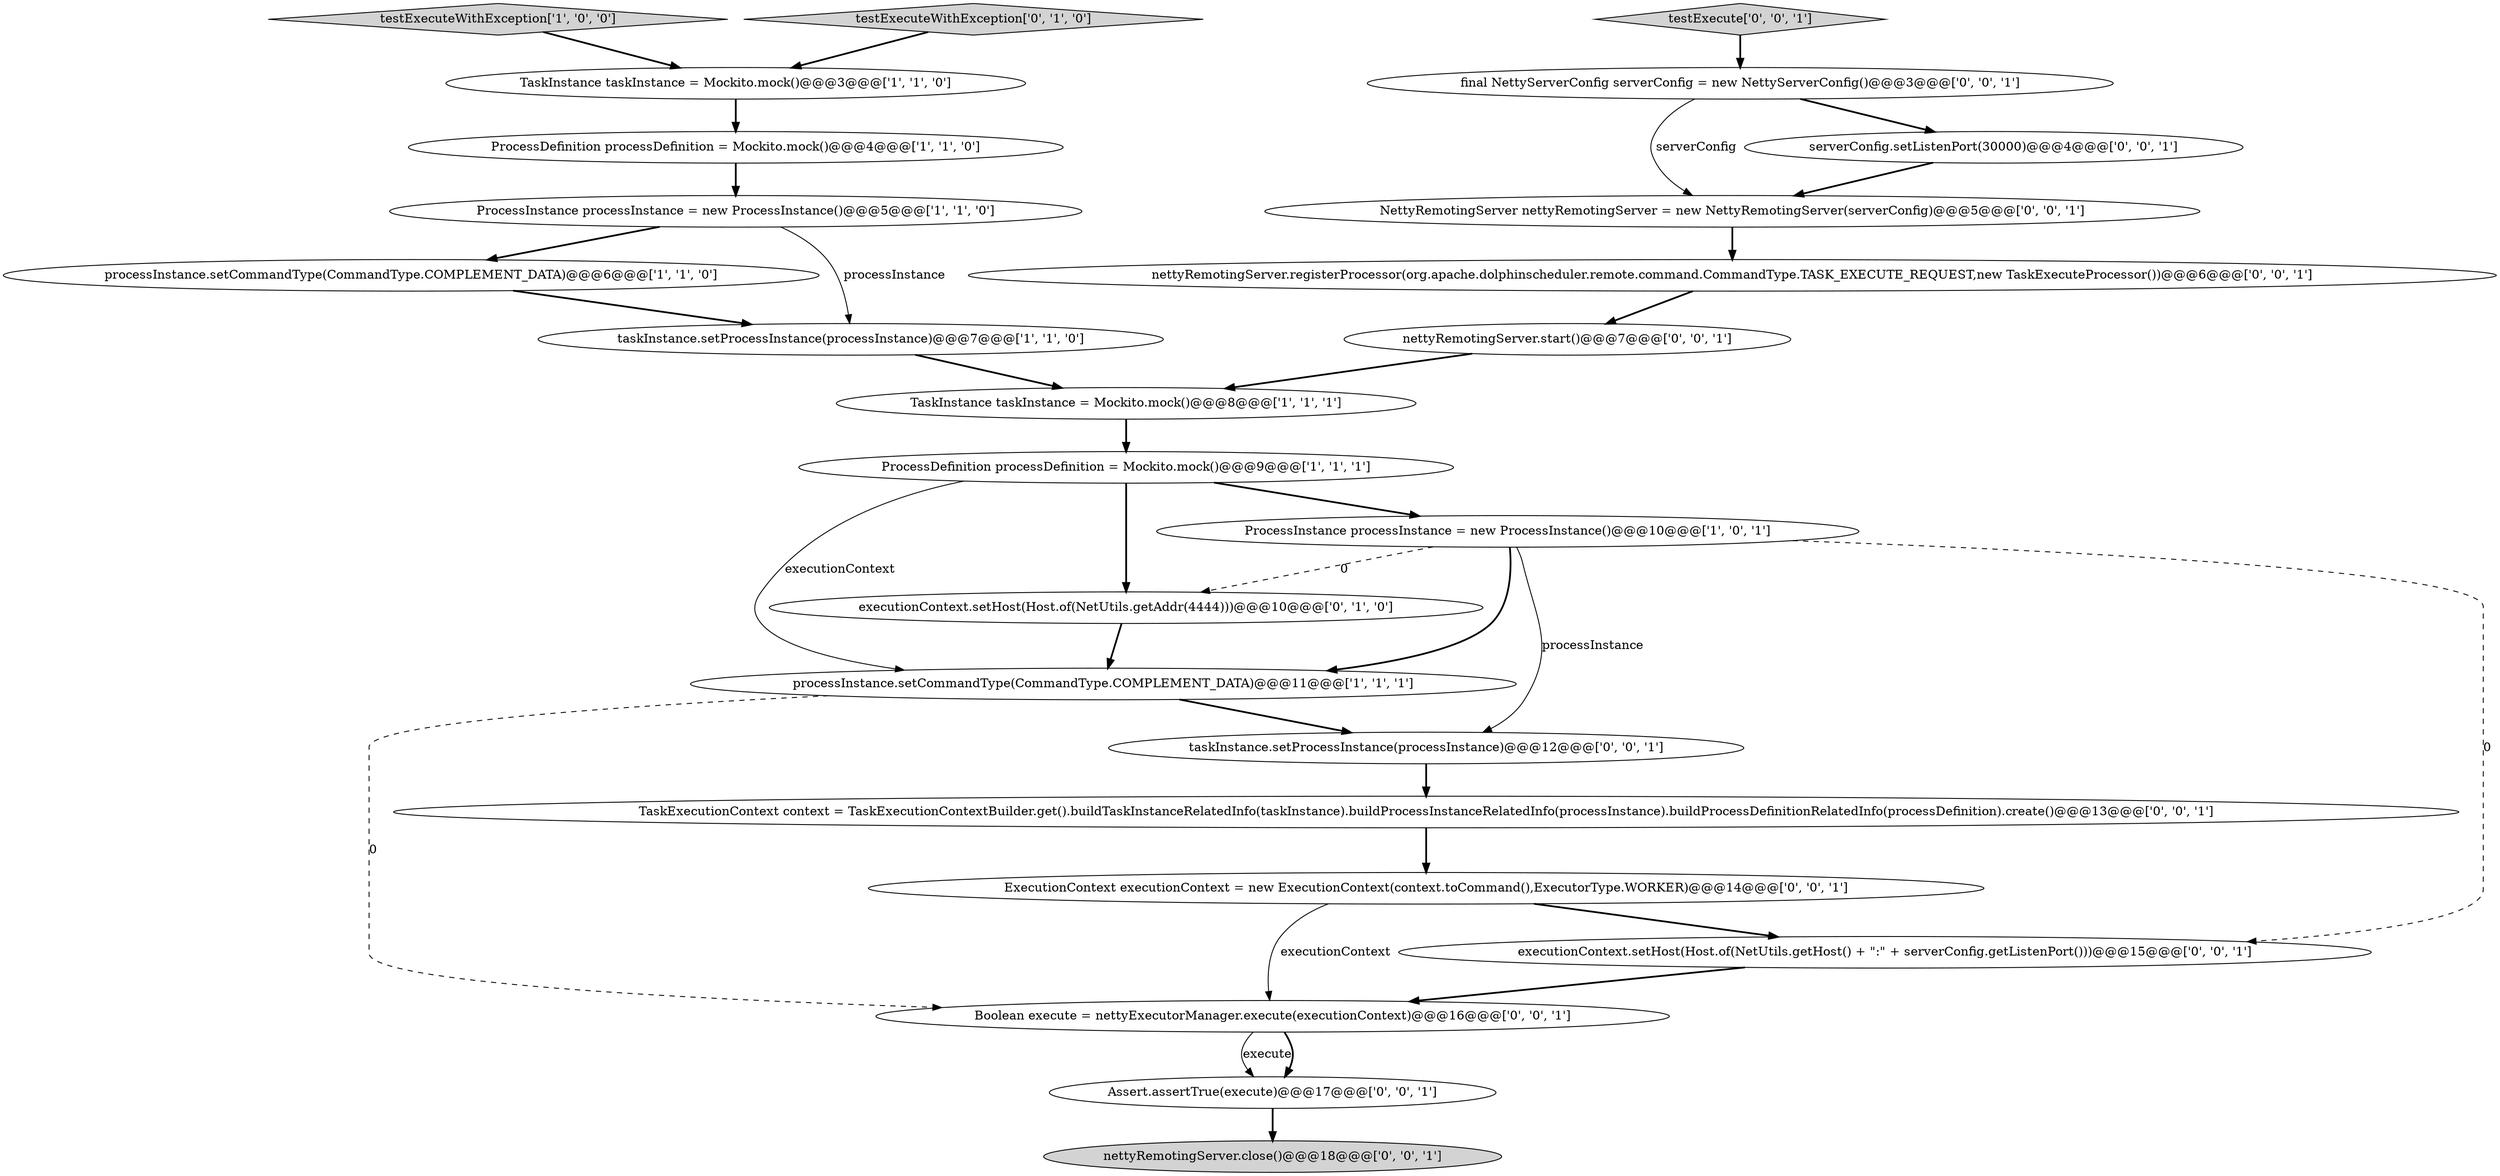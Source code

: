 digraph {
3 [style = filled, label = "ProcessDefinition processDefinition = Mockito.mock()@@@9@@@['1', '1', '1']", fillcolor = white, shape = ellipse image = "AAA0AAABBB1BBB"];
5 [style = filled, label = "processInstance.setCommandType(CommandType.COMPLEMENT_DATA)@@@6@@@['1', '1', '0']", fillcolor = white, shape = ellipse image = "AAA0AAABBB1BBB"];
15 [style = filled, label = "final NettyServerConfig serverConfig = new NettyServerConfig()@@@3@@@['0', '0', '1']", fillcolor = white, shape = ellipse image = "AAA0AAABBB3BBB"];
16 [style = filled, label = "ExecutionContext executionContext = new ExecutionContext(context.toCommand(),ExecutorType.WORKER)@@@14@@@['0', '0', '1']", fillcolor = white, shape = ellipse image = "AAA0AAABBB3BBB"];
20 [style = filled, label = "Assert.assertTrue(execute)@@@17@@@['0', '0', '1']", fillcolor = white, shape = ellipse image = "AAA0AAABBB3BBB"];
21 [style = filled, label = "TaskExecutionContext context = TaskExecutionContextBuilder.get().buildTaskInstanceRelatedInfo(taskInstance).buildProcessInstanceRelatedInfo(processInstance).buildProcessDefinitionRelatedInfo(processDefinition).create()@@@13@@@['0', '0', '1']", fillcolor = white, shape = ellipse image = "AAA0AAABBB3BBB"];
11 [style = filled, label = "testExecuteWithException['0', '1', '0']", fillcolor = lightgray, shape = diamond image = "AAA0AAABBB2BBB"];
10 [style = filled, label = "executionContext.setHost(Host.of(NetUtils.getAddr(4444)))@@@10@@@['0', '1', '0']", fillcolor = white, shape = ellipse image = "AAA1AAABBB2BBB"];
24 [style = filled, label = "NettyRemotingServer nettyRemotingServer = new NettyRemotingServer(serverConfig)@@@5@@@['0', '0', '1']", fillcolor = white, shape = ellipse image = "AAA0AAABBB3BBB"];
17 [style = filled, label = "serverConfig.setListenPort(30000)@@@4@@@['0', '0', '1']", fillcolor = white, shape = ellipse image = "AAA0AAABBB3BBB"];
0 [style = filled, label = "processInstance.setCommandType(CommandType.COMPLEMENT_DATA)@@@11@@@['1', '1', '1']", fillcolor = white, shape = ellipse image = "AAA0AAABBB1BBB"];
9 [style = filled, label = "taskInstance.setProcessInstance(processInstance)@@@7@@@['1', '1', '0']", fillcolor = white, shape = ellipse image = "AAA0AAABBB1BBB"];
19 [style = filled, label = "nettyRemotingServer.close()@@@18@@@['0', '0', '1']", fillcolor = lightgray, shape = ellipse image = "AAA0AAABBB3BBB"];
6 [style = filled, label = "TaskInstance taskInstance = Mockito.mock()@@@8@@@['1', '1', '1']", fillcolor = white, shape = ellipse image = "AAA0AAABBB1BBB"];
2 [style = filled, label = "ProcessInstance processInstance = new ProcessInstance()@@@5@@@['1', '1', '0']", fillcolor = white, shape = ellipse image = "AAA0AAABBB1BBB"];
14 [style = filled, label = "nettyRemotingServer.registerProcessor(org.apache.dolphinscheduler.remote.command.CommandType.TASK_EXECUTE_REQUEST,new TaskExecuteProcessor())@@@6@@@['0', '0', '1']", fillcolor = white, shape = ellipse image = "AAA0AAABBB3BBB"];
13 [style = filled, label = "taskInstance.setProcessInstance(processInstance)@@@12@@@['0', '0', '1']", fillcolor = white, shape = ellipse image = "AAA0AAABBB3BBB"];
22 [style = filled, label = "nettyRemotingServer.start()@@@7@@@['0', '0', '1']", fillcolor = white, shape = ellipse image = "AAA0AAABBB3BBB"];
12 [style = filled, label = "executionContext.setHost(Host.of(NetUtils.getHost() + \":\" + serverConfig.getListenPort()))@@@15@@@['0', '0', '1']", fillcolor = white, shape = ellipse image = "AAA0AAABBB3BBB"];
8 [style = filled, label = "TaskInstance taskInstance = Mockito.mock()@@@3@@@['1', '1', '0']", fillcolor = white, shape = ellipse image = "AAA0AAABBB1BBB"];
4 [style = filled, label = "ProcessDefinition processDefinition = Mockito.mock()@@@4@@@['1', '1', '0']", fillcolor = white, shape = ellipse image = "AAA0AAABBB1BBB"];
1 [style = filled, label = "ProcessInstance processInstance = new ProcessInstance()@@@10@@@['1', '0', '1']", fillcolor = white, shape = ellipse image = "AAA0AAABBB1BBB"];
7 [style = filled, label = "testExecuteWithException['1', '0', '0']", fillcolor = lightgray, shape = diamond image = "AAA0AAABBB1BBB"];
18 [style = filled, label = "testExecute['0', '0', '1']", fillcolor = lightgray, shape = diamond image = "AAA0AAABBB3BBB"];
23 [style = filled, label = "Boolean execute = nettyExecutorManager.execute(executionContext)@@@16@@@['0', '0', '1']", fillcolor = white, shape = ellipse image = "AAA0AAABBB3BBB"];
1->13 [style = solid, label="processInstance"];
3->10 [style = bold, label=""];
16->23 [style = solid, label="executionContext"];
7->8 [style = bold, label=""];
8->4 [style = bold, label=""];
22->6 [style = bold, label=""];
2->5 [style = bold, label=""];
23->20 [style = solid, label="execute"];
21->16 [style = bold, label=""];
5->9 [style = bold, label=""];
12->23 [style = bold, label=""];
0->13 [style = bold, label=""];
3->1 [style = bold, label=""];
4->2 [style = bold, label=""];
20->19 [style = bold, label=""];
9->6 [style = bold, label=""];
16->12 [style = bold, label=""];
0->23 [style = dashed, label="0"];
3->0 [style = solid, label="executionContext"];
11->8 [style = bold, label=""];
17->24 [style = bold, label=""];
23->20 [style = bold, label=""];
18->15 [style = bold, label=""];
6->3 [style = bold, label=""];
1->10 [style = dashed, label="0"];
2->9 [style = solid, label="processInstance"];
1->12 [style = dashed, label="0"];
24->14 [style = bold, label=""];
14->22 [style = bold, label=""];
15->24 [style = solid, label="serverConfig"];
10->0 [style = bold, label=""];
1->0 [style = bold, label=""];
13->21 [style = bold, label=""];
15->17 [style = bold, label=""];
}
